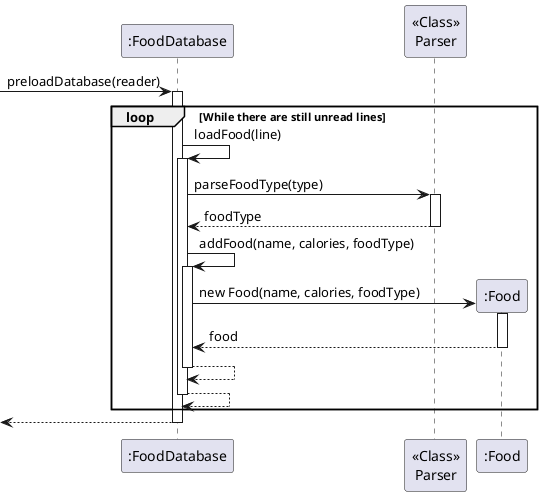 @startuml
'https://plantuml.com/sequence-diagram

-> ":FoodDatabase": preloadDatabase(reader)
activate ":FoodDatabase"

loop While there are still unread lines
    ":FoodDatabase" -> ":FoodDatabase": loadFood(line)
    activate ":FoodDatabase"

    ":FoodDatabase" -> "<<Class>>\nParser": parseFoodType(type)
    activate "<<Class>>\nParser"
    return foodType

    ":FoodDatabase" -> ":FoodDatabase": addFood(name, calories, foodType)
    activate ":FoodDatabase"
    create ":Food"
    ":FoodDatabase" -> ":Food": new Food(name, calories, foodType)
    activate ":Food"
    return food

    return

return

end

return
@enduml